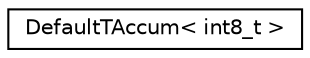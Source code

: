 digraph "Graphical Class Hierarchy"
{
 // LATEX_PDF_SIZE
  edge [fontname="Helvetica",fontsize="10",labelfontname="Helvetica",labelfontsize="10"];
  node [fontname="Helvetica",fontsize="10",shape=record];
  rankdir="LR";
  Node0 [label="DefaultTAccum\< int8_t \>",height=0.2,width=0.4,color="black", fillcolor="white", style="filled",URL="$structarm__conv_1_1depthwise_1_1_default_t_accum_3_01int8__t_01_4.xhtml",tooltip=" "];
}
